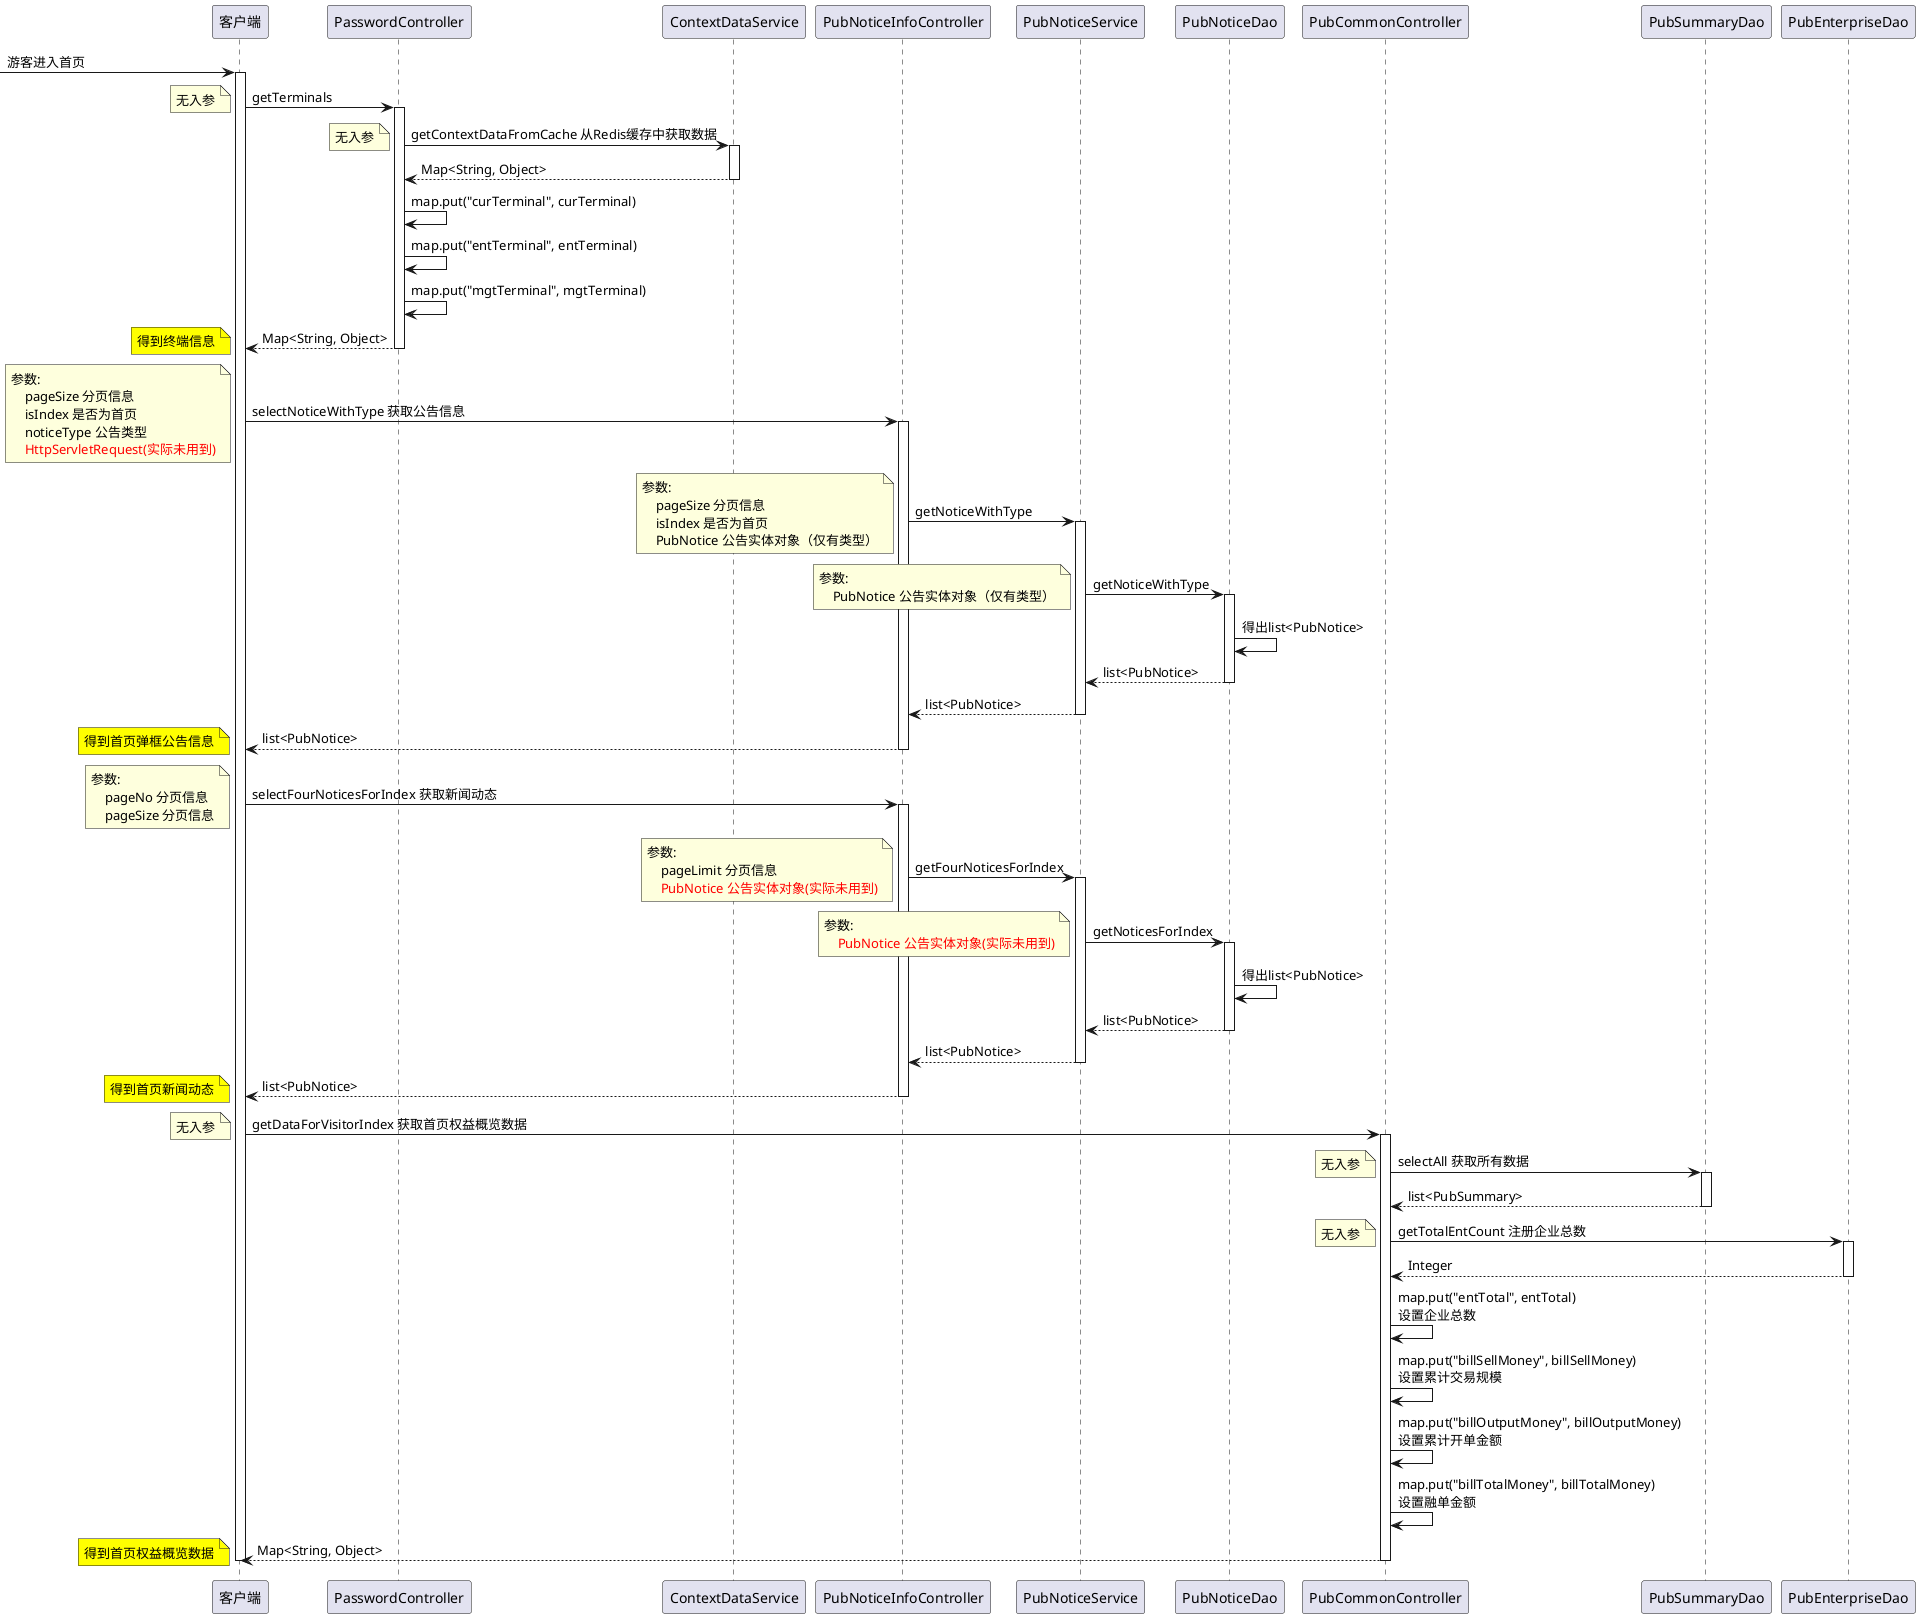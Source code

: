 @startuml
-> 客户端: 游客进入首页
activate 客户端
客户端 -> PasswordController: getTerminals
activate PasswordController
note left
    无入参
end note

PasswordController -> ContextDataService: getContextDataFromCache 从Redis缓存中获取数据
note left
    无入参
end note
activate ContextDataService
return Map<String, Object>

PasswordController -> PasswordController: map.put("curTerminal", curTerminal)
PasswordController -> PasswordController: map.put("entTerminal", entTerminal)
PasswordController -> PasswordController: map.put("mgtTerminal", mgtTerminal)
return Map<String, Object>
note left #yellow
    得到终端信息
end note

客户端 -> PubNoticeInfoController: selectNoticeWithType 获取公告信息
activate PubNoticeInfoController
note left
    参数:
        pageSize 分页信息
        isIndex 是否为首页
        noticeType 公告类型
        <color red>HttpServletRequest(实际未用到)
end note
PubNoticeInfoController -> PubNoticeService: getNoticeWithType
activate PubNoticeService
note left
    参数:
        pageSize 分页信息
        isIndex 是否为首页
        PubNotice 公告实体对象（仅有类型）
end note

PubNoticeService -> PubNoticeDao: getNoticeWithType
activate PubNoticeDao
note left
    参数:
        PubNotice 公告实体对象（仅有类型）
end note
PubNoticeDao -> PubNoticeDao: 得出list<PubNotice>
return list<PubNotice>
return list<PubNotice>
return list<PubNotice>

note left #yellow
    得到首页弹框公告信息
end note

客户端 -> PubNoticeInfoController: selectFourNoticesForIndex 获取新闻动态
activate PubNoticeInfoController
note left
    参数:
        pageNo 分页信息
        pageSize 分页信息
end note
PubNoticeInfoController -> PubNoticeService: getFourNoticesForIndex
activate PubNoticeService
note left
    参数:
        pageLimit 分页信息
        <color red>PubNotice 公告实体对象(实际未用到)
end note

PubNoticeService -> PubNoticeDao: getNoticesForIndex
activate PubNoticeDao
note left
    参数:
        <color red>PubNotice 公告实体对象(实际未用到)
end note
PubNoticeDao -> PubNoticeDao: 得出list<PubNotice>
return list<PubNotice>
return list<PubNotice>
return list<PubNotice>
note left #yellow
    得到首页新闻动态
end note

客户端 -> PubCommonController: getDataForVisitorIndex 获取首页权益概览数据
activate PubCommonController
note left
    无入参
end note
PubCommonController -> PubSummaryDao: selectAll 获取所有数据
activate PubSummaryDao
note left
    无入参
end note
return list<PubSummary>

PubCommonController -> PubEnterpriseDao: getTotalEntCount 注册企业总数
activate PubEnterpriseDao
note left
    无入参
end note
return Integer

PubCommonController -> PubCommonController: map.put("entTotal", entTotal) \n设置企业总数
PubCommonController -> PubCommonController: map.put("billSellMoney", billSellMoney) \n设置累计交易规模
PubCommonController -> PubCommonController: map.put("billOutputMoney", billOutputMoney) \n设置累计开单金额
PubCommonController -> PubCommonController: map.put("billTotalMoney", billTotalMoney) \n设置融单金额
return Map<String, Object>
note left #yellow
    得到首页权益概览数据
end note

deactivate 客户端



@enduml